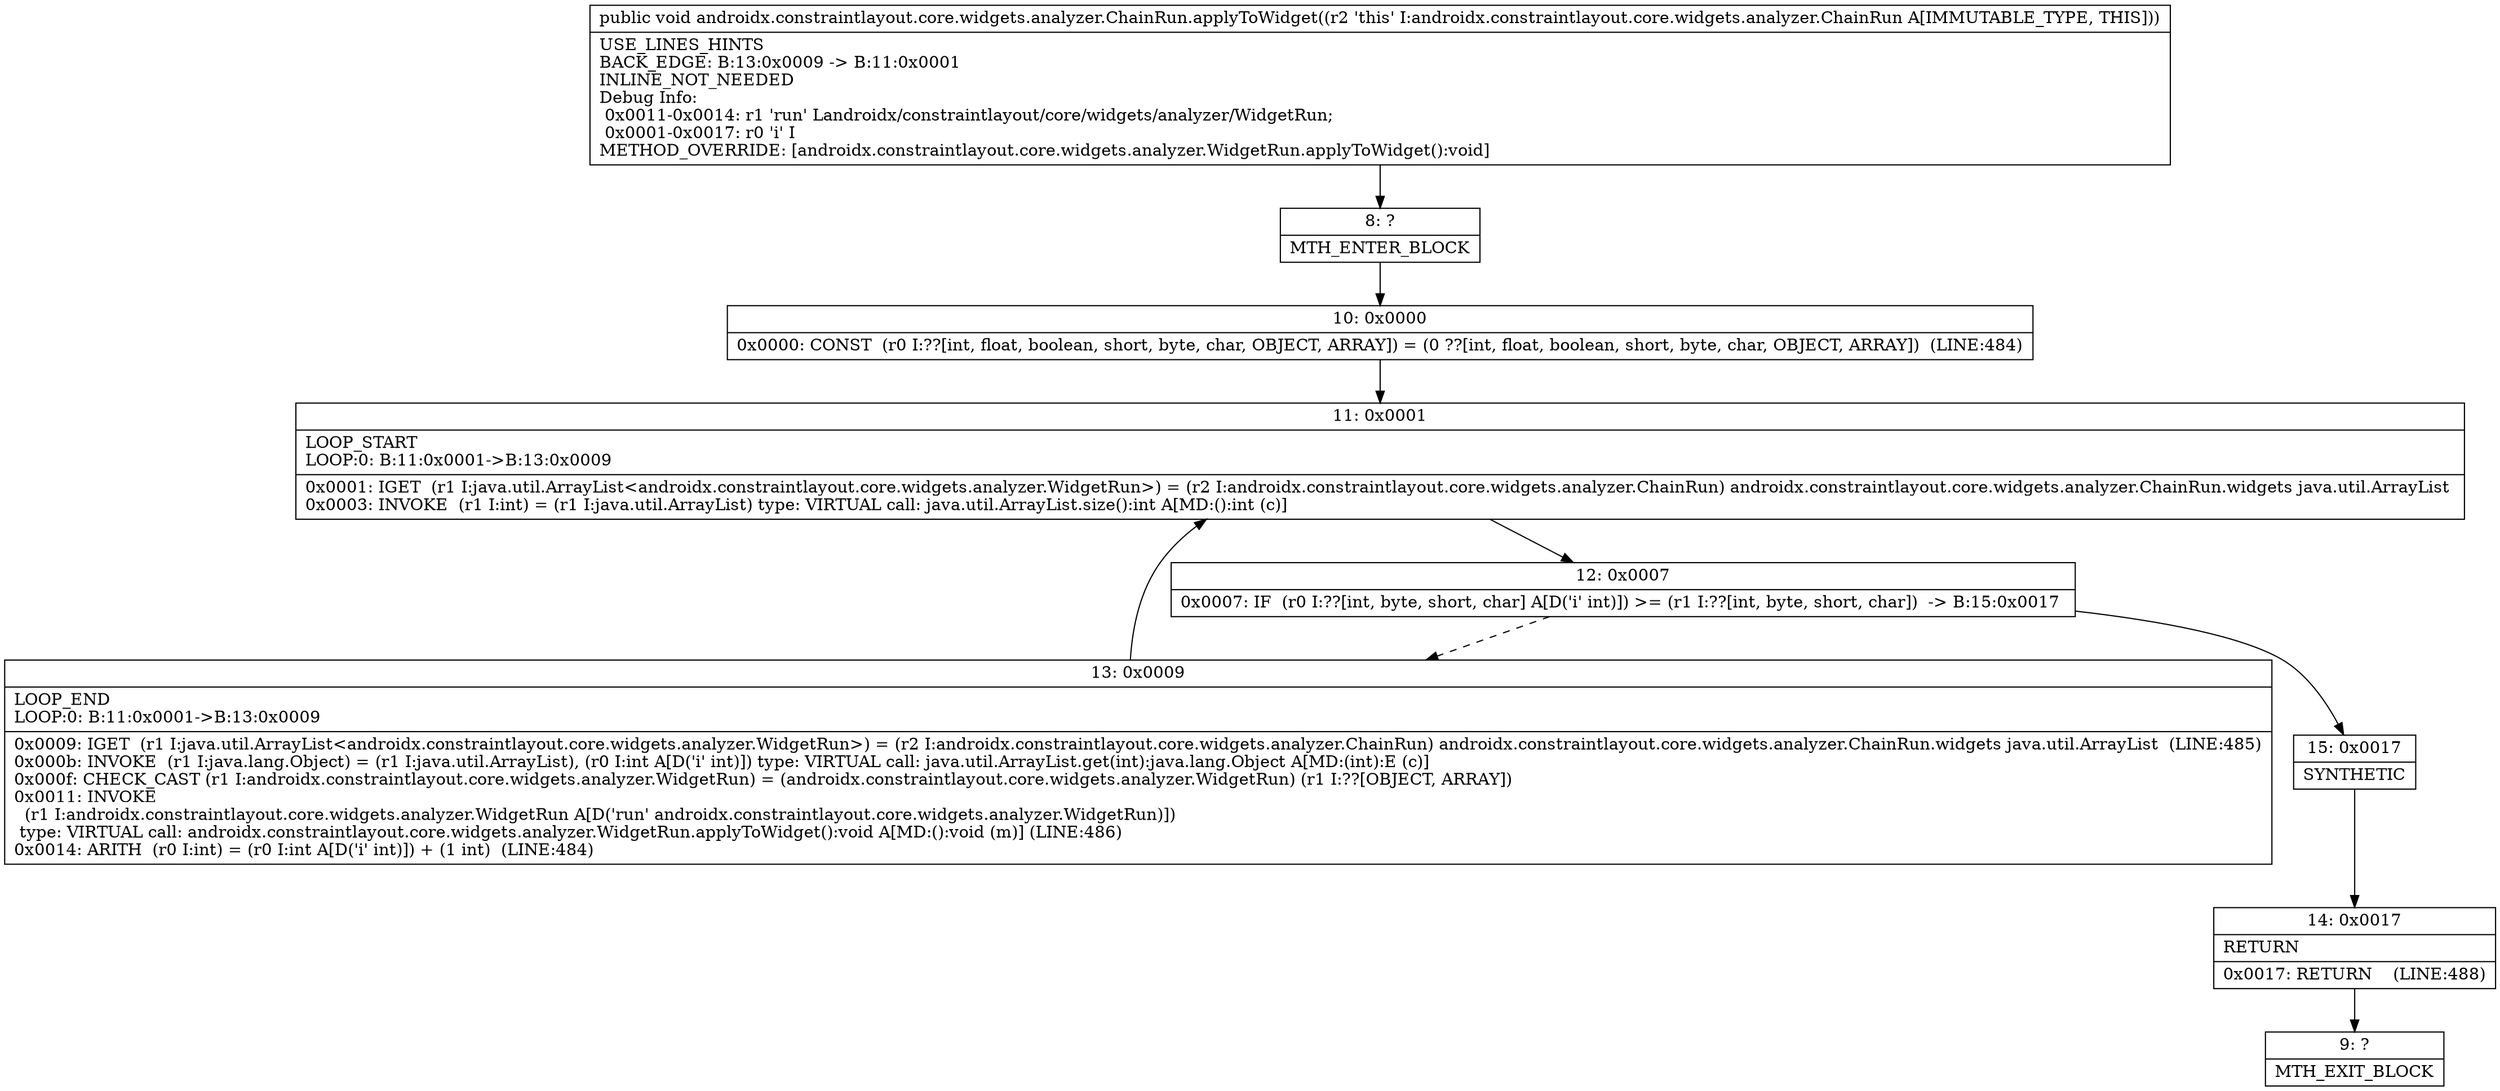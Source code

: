 digraph "CFG forandroidx.constraintlayout.core.widgets.analyzer.ChainRun.applyToWidget()V" {
Node_8 [shape=record,label="{8\:\ ?|MTH_ENTER_BLOCK\l}"];
Node_10 [shape=record,label="{10\:\ 0x0000|0x0000: CONST  (r0 I:??[int, float, boolean, short, byte, char, OBJECT, ARRAY]) = (0 ??[int, float, boolean, short, byte, char, OBJECT, ARRAY])  (LINE:484)\l}"];
Node_11 [shape=record,label="{11\:\ 0x0001|LOOP_START\lLOOP:0: B:11:0x0001\-\>B:13:0x0009\l|0x0001: IGET  (r1 I:java.util.ArrayList\<androidx.constraintlayout.core.widgets.analyzer.WidgetRun\>) = (r2 I:androidx.constraintlayout.core.widgets.analyzer.ChainRun) androidx.constraintlayout.core.widgets.analyzer.ChainRun.widgets java.util.ArrayList \l0x0003: INVOKE  (r1 I:int) = (r1 I:java.util.ArrayList) type: VIRTUAL call: java.util.ArrayList.size():int A[MD:():int (c)]\l}"];
Node_12 [shape=record,label="{12\:\ 0x0007|0x0007: IF  (r0 I:??[int, byte, short, char] A[D('i' int)]) \>= (r1 I:??[int, byte, short, char])  \-\> B:15:0x0017 \l}"];
Node_13 [shape=record,label="{13\:\ 0x0009|LOOP_END\lLOOP:0: B:11:0x0001\-\>B:13:0x0009\l|0x0009: IGET  (r1 I:java.util.ArrayList\<androidx.constraintlayout.core.widgets.analyzer.WidgetRun\>) = (r2 I:androidx.constraintlayout.core.widgets.analyzer.ChainRun) androidx.constraintlayout.core.widgets.analyzer.ChainRun.widgets java.util.ArrayList  (LINE:485)\l0x000b: INVOKE  (r1 I:java.lang.Object) = (r1 I:java.util.ArrayList), (r0 I:int A[D('i' int)]) type: VIRTUAL call: java.util.ArrayList.get(int):java.lang.Object A[MD:(int):E (c)]\l0x000f: CHECK_CAST (r1 I:androidx.constraintlayout.core.widgets.analyzer.WidgetRun) = (androidx.constraintlayout.core.widgets.analyzer.WidgetRun) (r1 I:??[OBJECT, ARRAY]) \l0x0011: INVOKE  \l  (r1 I:androidx.constraintlayout.core.widgets.analyzer.WidgetRun A[D('run' androidx.constraintlayout.core.widgets.analyzer.WidgetRun)])\l type: VIRTUAL call: androidx.constraintlayout.core.widgets.analyzer.WidgetRun.applyToWidget():void A[MD:():void (m)] (LINE:486)\l0x0014: ARITH  (r0 I:int) = (r0 I:int A[D('i' int)]) + (1 int)  (LINE:484)\l}"];
Node_15 [shape=record,label="{15\:\ 0x0017|SYNTHETIC\l}"];
Node_14 [shape=record,label="{14\:\ 0x0017|RETURN\l|0x0017: RETURN    (LINE:488)\l}"];
Node_9 [shape=record,label="{9\:\ ?|MTH_EXIT_BLOCK\l}"];
MethodNode[shape=record,label="{public void androidx.constraintlayout.core.widgets.analyzer.ChainRun.applyToWidget((r2 'this' I:androidx.constraintlayout.core.widgets.analyzer.ChainRun A[IMMUTABLE_TYPE, THIS]))  | USE_LINES_HINTS\lBACK_EDGE: B:13:0x0009 \-\> B:11:0x0001\lINLINE_NOT_NEEDED\lDebug Info:\l  0x0011\-0x0014: r1 'run' Landroidx\/constraintlayout\/core\/widgets\/analyzer\/WidgetRun;\l  0x0001\-0x0017: r0 'i' I\lMETHOD_OVERRIDE: [androidx.constraintlayout.core.widgets.analyzer.WidgetRun.applyToWidget():void]\l}"];
MethodNode -> Node_8;Node_8 -> Node_10;
Node_10 -> Node_11;
Node_11 -> Node_12;
Node_12 -> Node_13[style=dashed];
Node_12 -> Node_15;
Node_13 -> Node_11;
Node_15 -> Node_14;
Node_14 -> Node_9;
}


